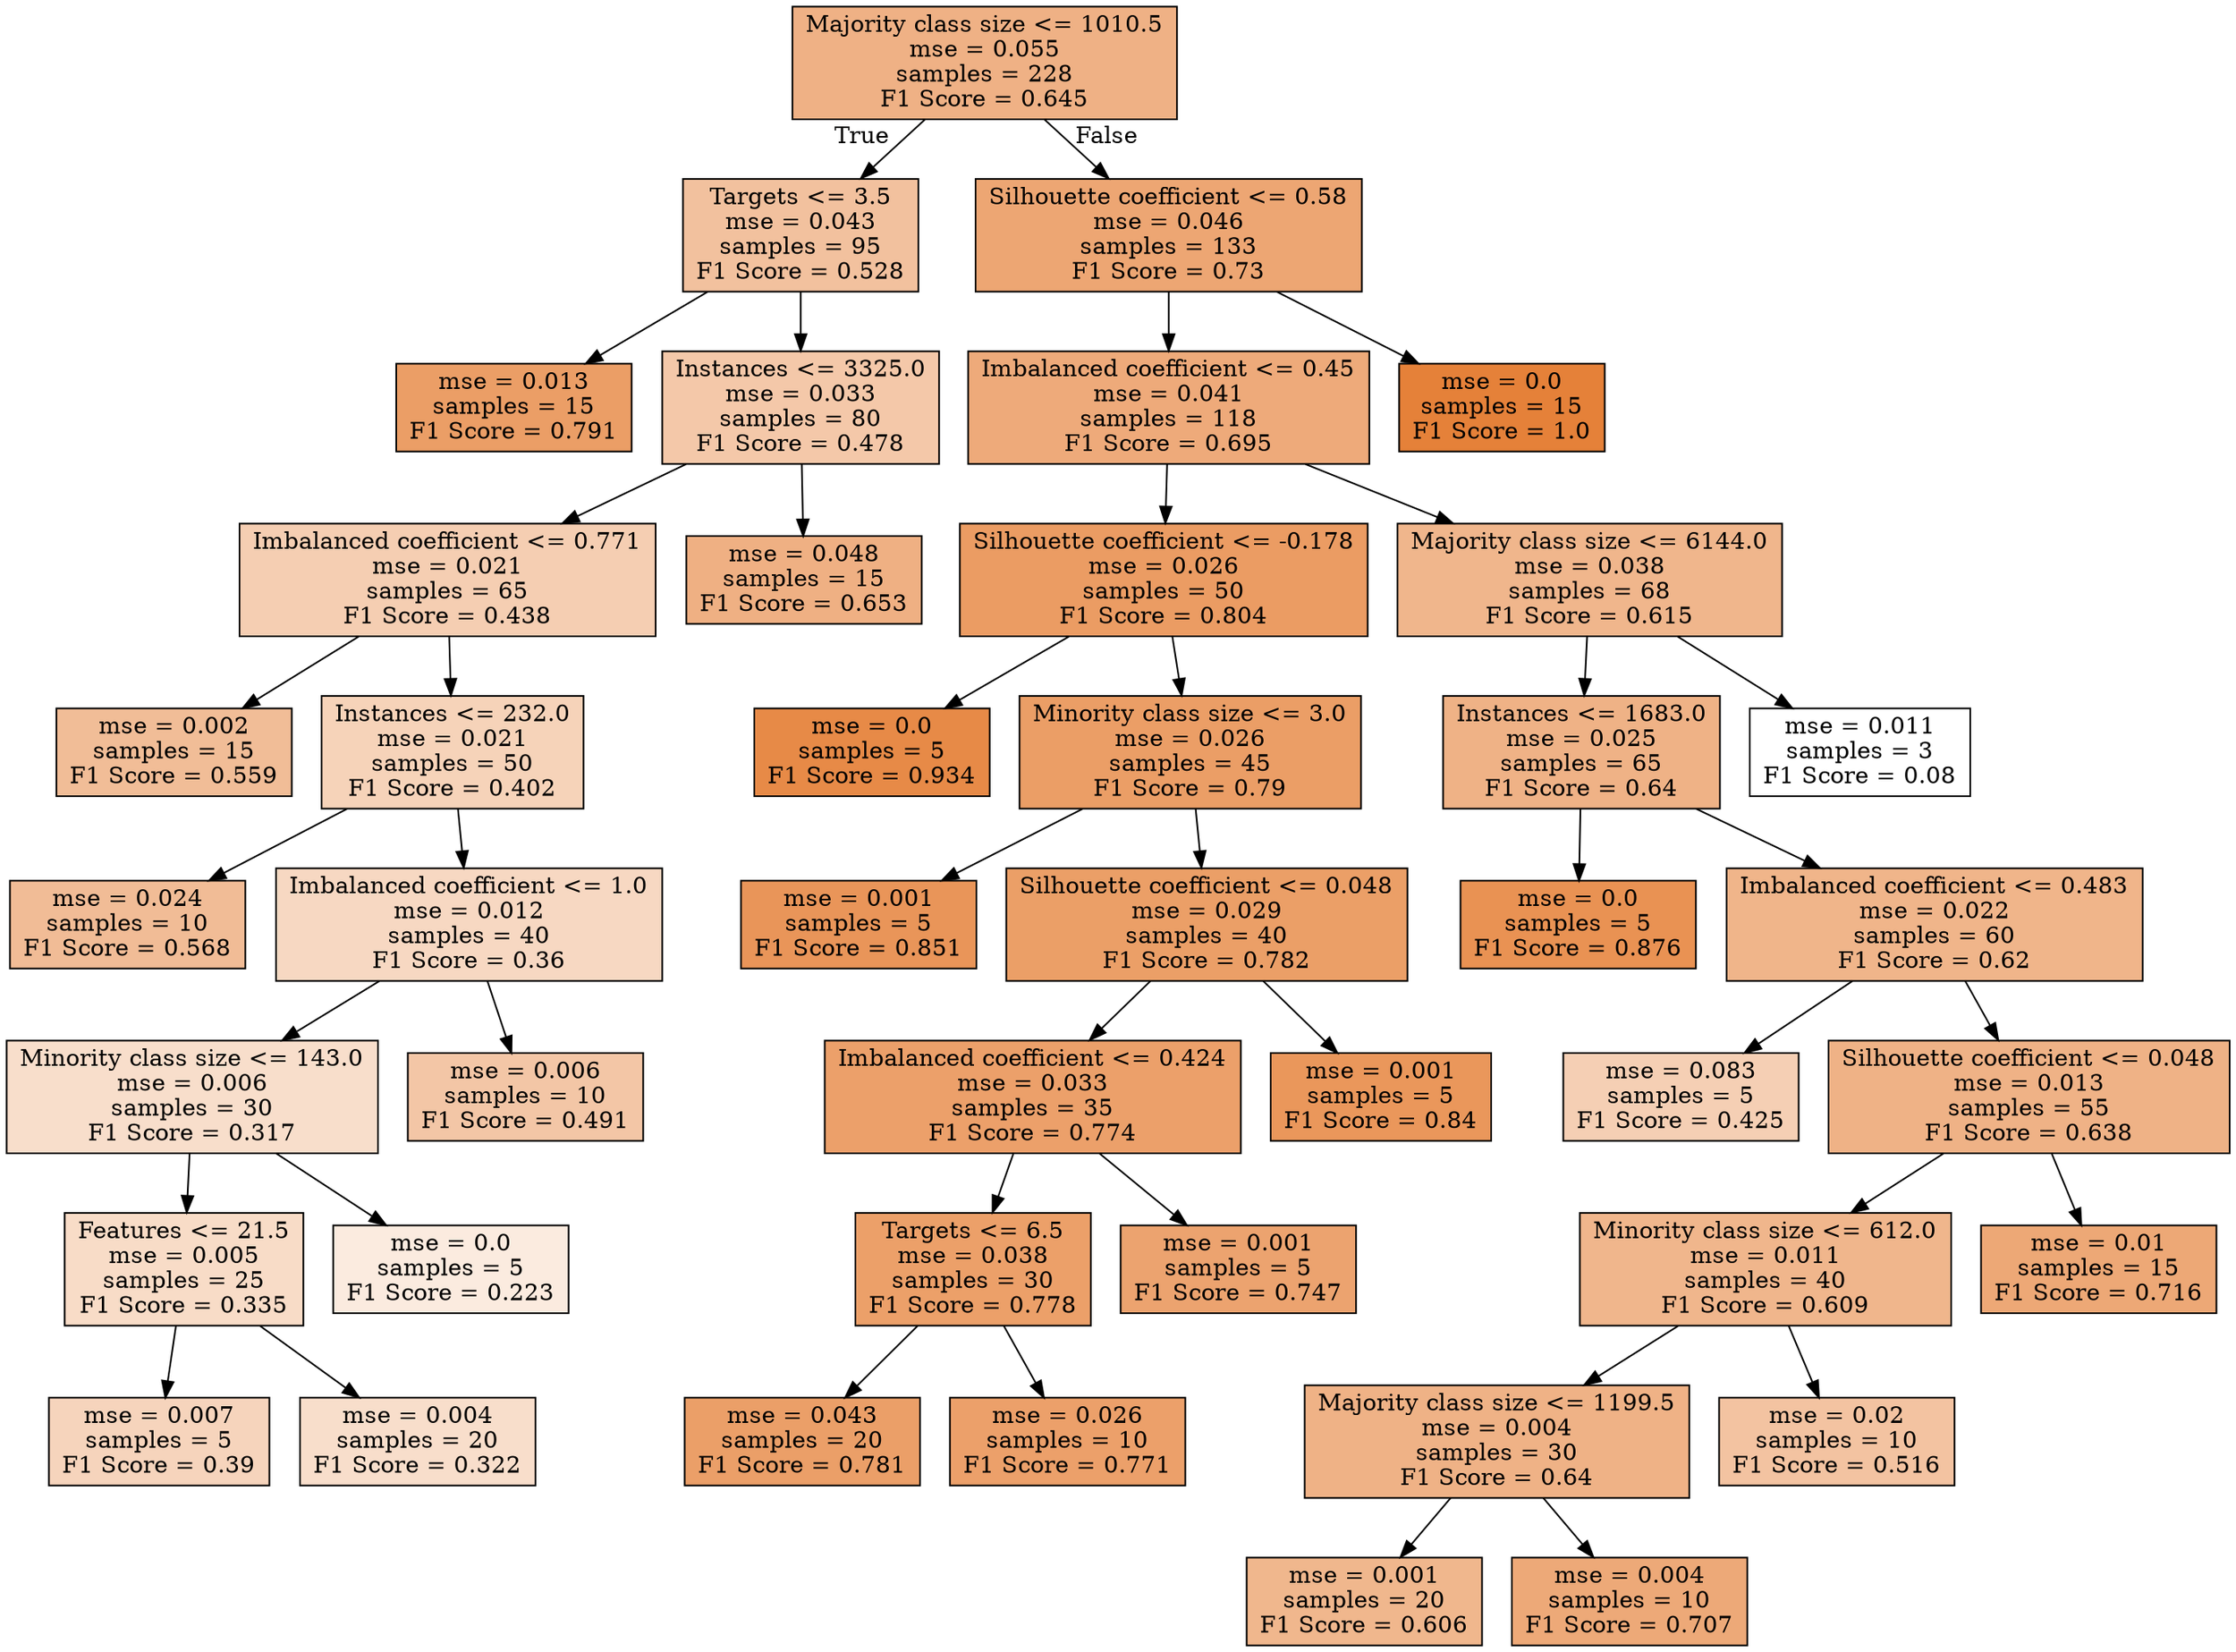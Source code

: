 digraph Tree {
node [shape=box, style="filled", color="black"] ;
0 [label="Majority class size <= 1010.5\nmse = 0.055\nsamples = 228\nF1 Score = 0.645", fillcolor="#e581399d"] ;
1 [label="Targets <= 3.5\nmse = 0.043\nsamples = 95\nF1 Score = 0.528", fillcolor="#e581397c"] ;
0 -> 1 [labeldistance=2.5, labelangle=45, headlabel="True"] ;
2 [label="mse = 0.013\nsamples = 15\nF1 Score = 0.791", fillcolor="#e58139c5"] ;
1 -> 2 ;
3 [label="Instances <= 3325.0\nmse = 0.033\nsamples = 80\nF1 Score = 0.478", fillcolor="#e581396e"] ;
1 -> 3 ;
4 [label="Imbalanced coefficient <= 0.771\nmse = 0.021\nsamples = 65\nF1 Score = 0.438", fillcolor="#e5813963"] ;
3 -> 4 ;
5 [label="mse = 0.002\nsamples = 15\nF1 Score = 0.559", fillcolor="#e5813985"] ;
4 -> 5 ;
6 [label="Instances <= 232.0\nmse = 0.021\nsamples = 50\nF1 Score = 0.402", fillcolor="#e5813959"] ;
4 -> 6 ;
7 [label="mse = 0.024\nsamples = 10\nF1 Score = 0.568", fillcolor="#e5813987"] ;
6 -> 7 ;
8 [label="Imbalanced coefficient <= 1.0\nmse = 0.012\nsamples = 40\nF1 Score = 0.36", fillcolor="#e581394e"] ;
6 -> 8 ;
9 [label="Minority class size <= 143.0\nmse = 0.006\nsamples = 30\nF1 Score = 0.317", fillcolor="#e5813942"] ;
8 -> 9 ;
10 [label="Features <= 21.5\nmse = 0.005\nsamples = 25\nF1 Score = 0.335", fillcolor="#e5813947"] ;
9 -> 10 ;
11 [label="mse = 0.007\nsamples = 5\nF1 Score = 0.39", fillcolor="#e5813956"] ;
10 -> 11 ;
12 [label="mse = 0.004\nsamples = 20\nF1 Score = 0.322", fillcolor="#e5813943"] ;
10 -> 12 ;
13 [label="mse = 0.0\nsamples = 5\nF1 Score = 0.223", fillcolor="#e5813928"] ;
9 -> 13 ;
14 [label="mse = 0.006\nsamples = 10\nF1 Score = 0.491", fillcolor="#e5813972"] ;
8 -> 14 ;
15 [label="mse = 0.048\nsamples = 15\nF1 Score = 0.653", fillcolor="#e581399f"] ;
3 -> 15 ;
16 [label="Silhouette coefficient <= 0.58\nmse = 0.046\nsamples = 133\nF1 Score = 0.73", fillcolor="#e58139b4"] ;
0 -> 16 [labeldistance=2.5, labelangle=-45, headlabel="False"] ;
17 [label="Imbalanced coefficient <= 0.45\nmse = 0.041\nsamples = 118\nF1 Score = 0.695", fillcolor="#e58139ab"] ;
16 -> 17 ;
18 [label="Silhouette coefficient <= -0.178\nmse = 0.026\nsamples = 50\nF1 Score = 0.804", fillcolor="#e58139c9"] ;
17 -> 18 ;
19 [label="mse = 0.0\nsamples = 5\nF1 Score = 0.934", fillcolor="#e58139ed"] ;
18 -> 19 ;
20 [label="Minority class size <= 3.0\nmse = 0.026\nsamples = 45\nF1 Score = 0.79", fillcolor="#e58139c5"] ;
18 -> 20 ;
21 [label="mse = 0.001\nsamples = 5\nF1 Score = 0.851", fillcolor="#e58139d6"] ;
20 -> 21 ;
22 [label="Silhouette coefficient <= 0.048\nmse = 0.029\nsamples = 40\nF1 Score = 0.782", fillcolor="#e58139c3"] ;
20 -> 22 ;
23 [label="Imbalanced coefficient <= 0.424\nmse = 0.033\nsamples = 35\nF1 Score = 0.774", fillcolor="#e58139c0"] ;
22 -> 23 ;
24 [label="Targets <= 6.5\nmse = 0.038\nsamples = 30\nF1 Score = 0.778", fillcolor="#e58139c1"] ;
23 -> 24 ;
25 [label="mse = 0.043\nsamples = 20\nF1 Score = 0.781", fillcolor="#e58139c2"] ;
24 -> 25 ;
26 [label="mse = 0.026\nsamples = 10\nF1 Score = 0.771", fillcolor="#e58139c0"] ;
24 -> 26 ;
27 [label="mse = 0.001\nsamples = 5\nF1 Score = 0.747", fillcolor="#e58139b9"] ;
23 -> 27 ;
28 [label="mse = 0.001\nsamples = 5\nF1 Score = 0.84", fillcolor="#e58139d3"] ;
22 -> 28 ;
29 [label="Majority class size <= 6144.0\nmse = 0.038\nsamples = 68\nF1 Score = 0.615", fillcolor="#e5813994"] ;
17 -> 29 ;
30 [label="Instances <= 1683.0\nmse = 0.025\nsamples = 65\nF1 Score = 0.64", fillcolor="#e581399b"] ;
29 -> 30 ;
31 [label="mse = 0.0\nsamples = 5\nF1 Score = 0.876", fillcolor="#e58139dd"] ;
30 -> 31 ;
32 [label="Imbalanced coefficient <= 0.483\nmse = 0.022\nsamples = 60\nF1 Score = 0.62", fillcolor="#e5813996"] ;
30 -> 32 ;
33 [label="mse = 0.083\nsamples = 5\nF1 Score = 0.425", fillcolor="#e5813960"] ;
32 -> 33 ;
34 [label="Silhouette coefficient <= 0.048\nmse = 0.013\nsamples = 55\nF1 Score = 0.638", fillcolor="#e581399b"] ;
32 -> 34 ;
35 [label="Minority class size <= 612.0\nmse = 0.011\nsamples = 40\nF1 Score = 0.609", fillcolor="#e5813993"] ;
34 -> 35 ;
36 [label="Majority class size <= 1199.5\nmse = 0.004\nsamples = 30\nF1 Score = 0.64", fillcolor="#e581399b"] ;
35 -> 36 ;
37 [label="mse = 0.001\nsamples = 20\nF1 Score = 0.606", fillcolor="#e5813992"] ;
36 -> 37 ;
38 [label="mse = 0.004\nsamples = 10\nF1 Score = 0.707", fillcolor="#e58139ae"] ;
36 -> 38 ;
39 [label="mse = 0.02\nsamples = 10\nF1 Score = 0.516", fillcolor="#e5813979"] ;
35 -> 39 ;
40 [label="mse = 0.01\nsamples = 15\nF1 Score = 0.716", fillcolor="#e58139b0"] ;
34 -> 40 ;
41 [label="mse = 0.011\nsamples = 3\nF1 Score = 0.08", fillcolor="#e5813900"] ;
29 -> 41 ;
42 [label="mse = 0.0\nsamples = 15\nF1 Score = 1.0", fillcolor="#e58139ff"] ;
16 -> 42 ;
}